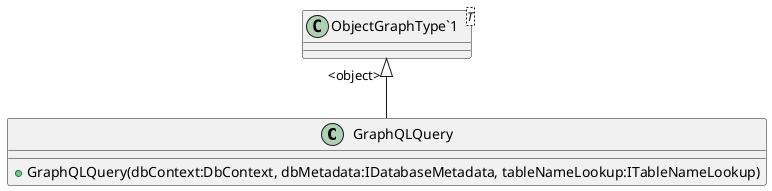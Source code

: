 @startuml
class GraphQLQuery {
    + GraphQLQuery(dbContext:DbContext, dbMetadata:IDatabaseMetadata, tableNameLookup:ITableNameLookup)
}
class "ObjectGraphType`1"<T> {
}
"ObjectGraphType`1" "<object>" <|-- GraphQLQuery
@enduml
